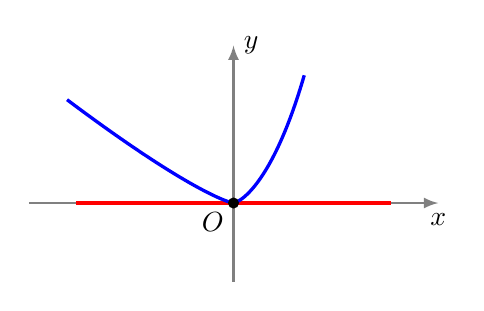 \begin{tikzpicture}[scale=2]
     \draw[->,>=latex,thick, gray] (-1.3,0)--(1.3,0) node[below,black] {$x$};
     \draw[->,>=latex,thick, gray] (0,-0.5)--(0,1) node[right,black] {$y$};

     \draw[very thick, red] (-1,0)--(1,0);

     \draw [very thick, color=blue,samples=100,smooth, domain=-0.9:0.95] plot({\x*\x*\x-0.5*\x*\x*\x*\x},{\x*\x*\x*\x});

    \fill (0,0) circle (1pt) node[below left] {$O$};
\end{tikzpicture}
